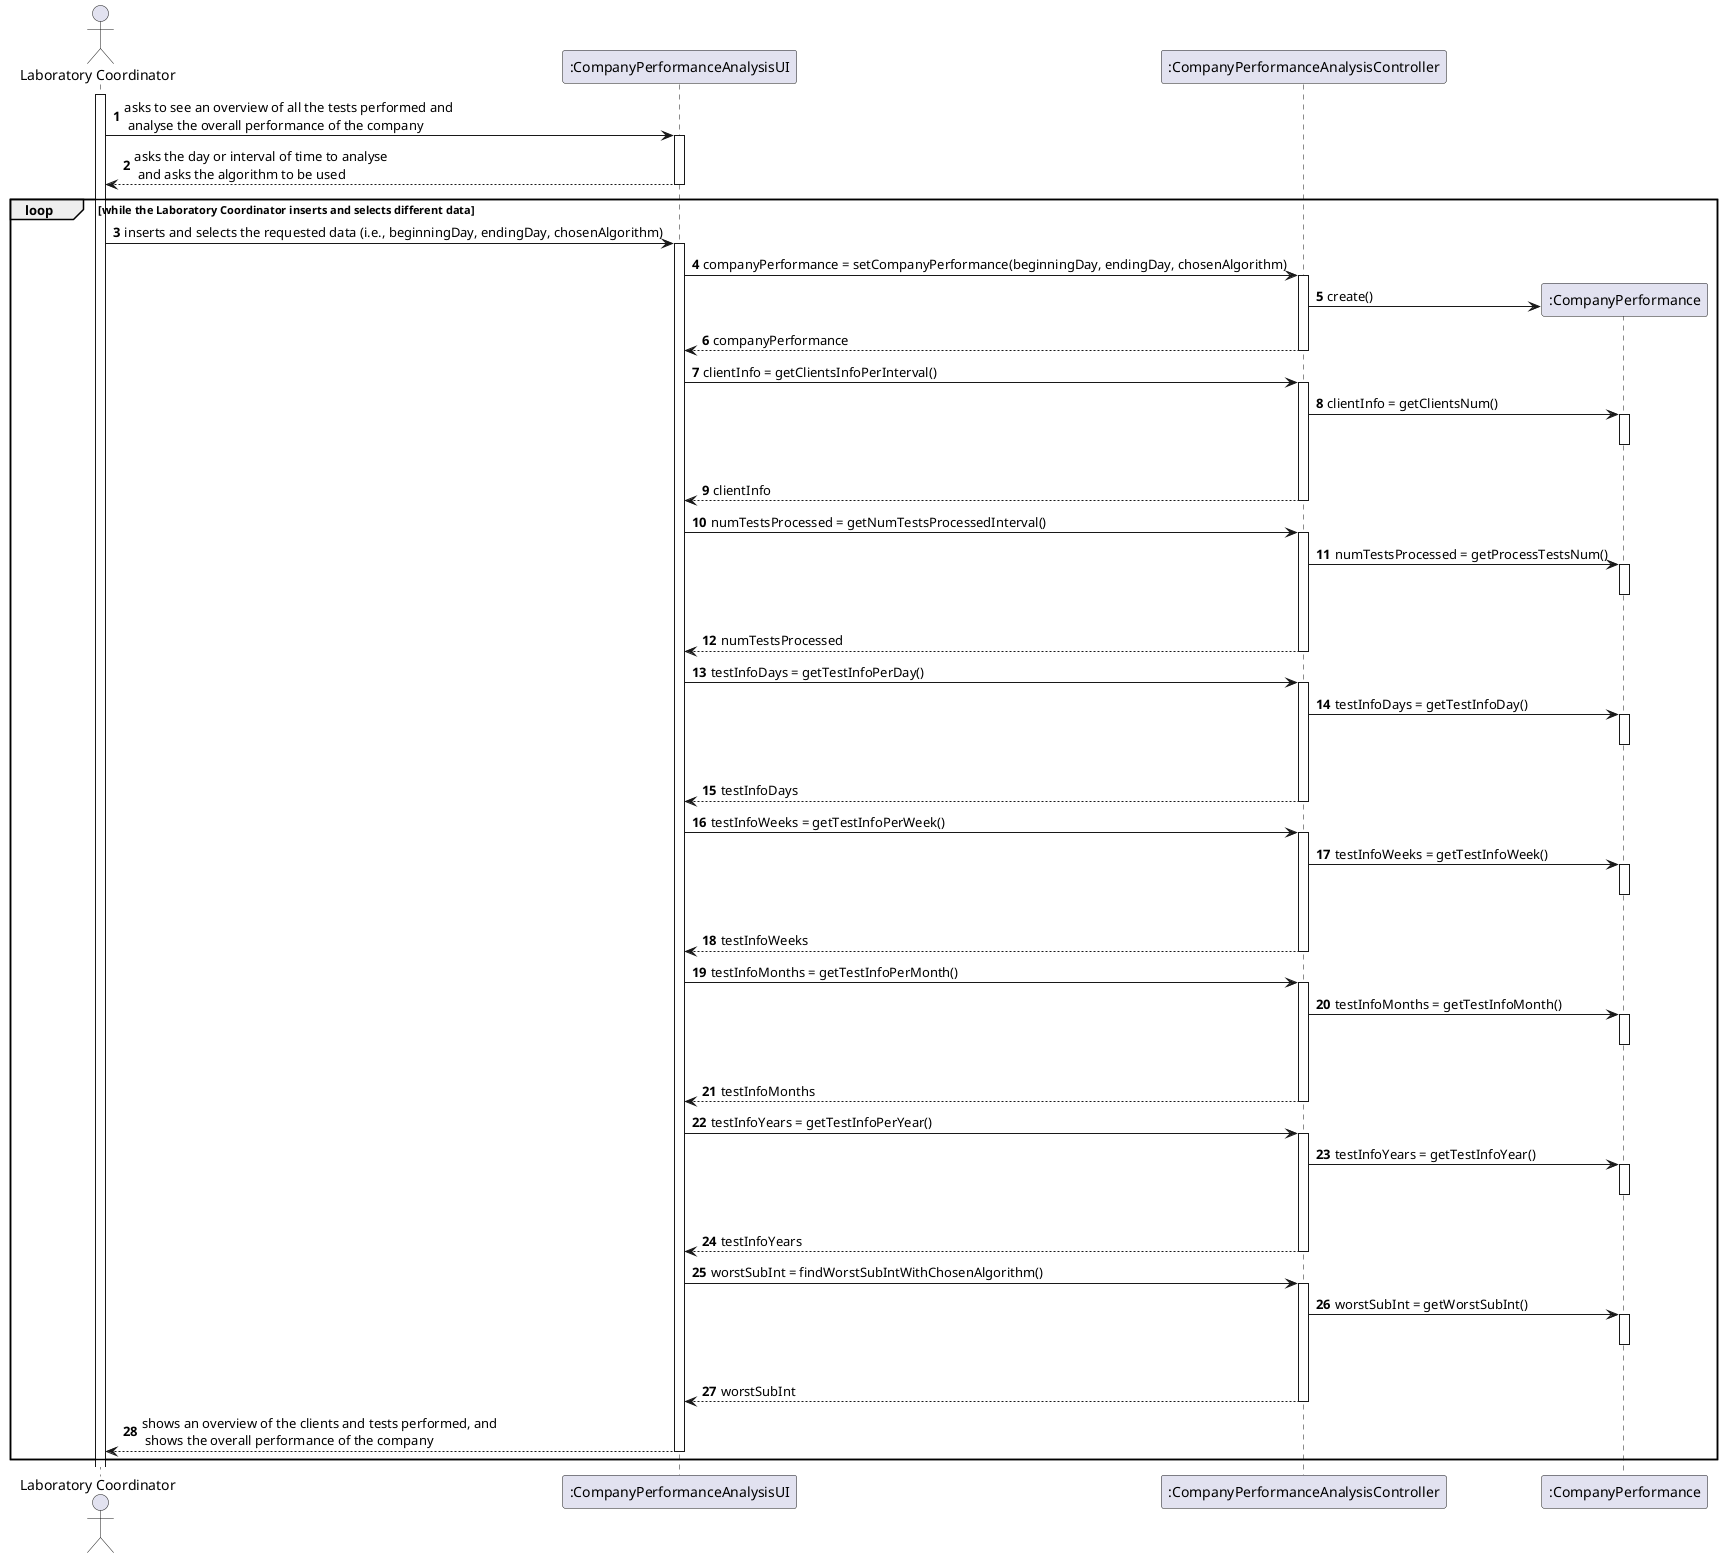@startuml
autonumber
actor "Laboratory Coordinator" as LC

participant ":CompanyPerformanceAnalysisUI" as UI
participant ":CompanyPerformanceAnalysisController" as CTRL
participant ":CompanyPerformance" as CP
'participant ":Company" as CMP
'participant ":Test" as TST
'participant "testStore\n:TestStore" as TSTSTORE
'participant "clientStore\n:ClientStore" as CLTSTORE
'participant ":Constants" as CST
'participant ":Class" as CL
'participant ":SubMaxSumAlgorithms" as SMSA
'participant ":Sum" as SUM
'participant ":BruteForceAlgorithm" as BFA

activate LC
LC -> UI : asks to see an overview of all the tests performed and \n analyse the overall performance of the company
activate UI
UI --> LC : asks the day or interval of time to analyse \n and asks the algorithm to be used
deactivate UI

loop while the Laboratory Coordinator inserts and selects different data
LC -> UI : inserts and selects the requested data (i.e., beginningDay, endingDay, chosenAlgorithm)
activate UI

UI -> CTRL : companyPerformance = setCompanyPerformance(beginningDay, endingDay, chosenAlgorithm)
activate CTRL
CTRL -> CP** : create()
CTRL --> UI : companyPerformance
deactivate CTRL

UI -> CTRL : clientInfo = getClientsInfoPerInterval()
activate CTRL
CTRL -> CP : clientInfo = getClientsNum()
activate CP
|||
deactivate CP
CTRL --> UI : clientInfo
deactivate CTRL

UI -> CTRL : numTestsProcessed = getNumTestsProcessedInterval()
activate CTRL
CTRL -> CP : numTestsProcessed = getProcessTestsNum()
activate CP
|||
deactivate CP
CTRL --> UI : numTestsProcessed
deactivate CTRL

UI -> CTRL : testInfoDays = getTestInfoPerDay()
activate CTRL
CTRL -> CP : testInfoDays = getTestInfoDay()
activate CP
|||
deactivate CP
CTRL --> UI : testInfoDays
deactivate CTRL

UI -> CTRL : testInfoWeeks = getTestInfoPerWeek()
activate CTRL
CTRL -> CP : testInfoWeeks = getTestInfoWeek()
activate CP
|||
deactivate CP
CTRL --> UI : testInfoWeeks
deactivate CTRL

UI -> CTRL : testInfoMonths = getTestInfoPerMonth()
activate CTRL
CTRL -> CP : testInfoMonths = getTestInfoMonth()
activate CP
|||
deactivate CP
CTRL --> UI : testInfoMonths
deactivate CTRL

UI -> CTRL : testInfoYears = getTestInfoPerYear()
activate CTRL
CTRL -> CP : testInfoYears = getTestInfoYear()
activate CP
|||
deactivate CP
CTRL --> UI : testInfoYears
deactivate CTRL

UI -> CTRL : worstSubInt = findWorstSubIntWithChosenAlgorithm()
activate CTRL
CTRL -> CP : worstSubInt = getWorstSubInt()
activate CP
|||
deactivate CP
CTRL --> UI : worstSubInt
deactivate CTRL

UI --> LC : shows an overview of the clients and tests performed, and \n shows the overall performance of the company
deactivate UI
end

@enduml